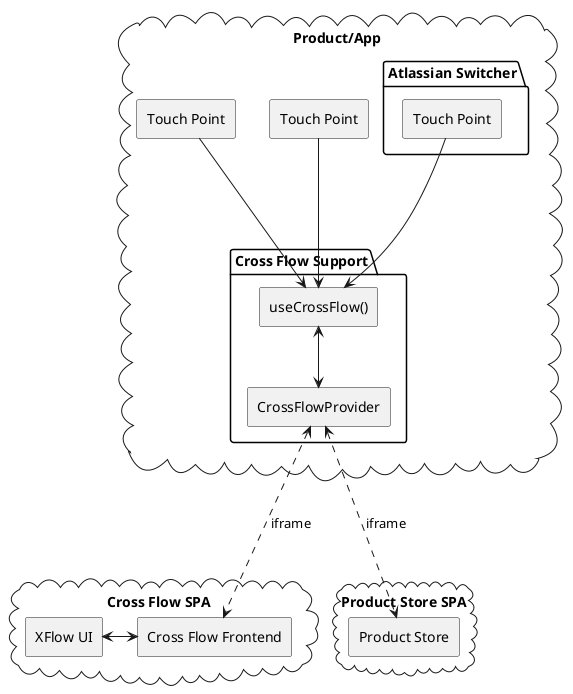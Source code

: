 @startuml


cloud "Product Store SPA" {
    rectangle "Product Store" as PS
}

cloud "Cross Flow SPA" {
    rectangle "Cross Flow Frontend" as CF
    rectangle "XFlow UI" as XF

    XF <-> CF
}

cloud "Product/App" {
    rectangle "Touch Point" as TP0
    rectangle "Touch Point" as TP1

    package "Atlassian Switcher" as AS {
        rectangle "Touch Point" as TP2
    }

    package "Cross Flow Support" as CFS {
        rectangle "useCrossFlow()" as useCrossFlow
        rectangle "CrossFlowProvider" as CFP
    }

    useCrossFlow <--> CFP

    TP0 ---> useCrossFlow
    TP1 ---> useCrossFlow
    TP2 ---> useCrossFlow

    CFP <...> PS : iframe
    CFP <...> CF : iframe
}


@enduml
